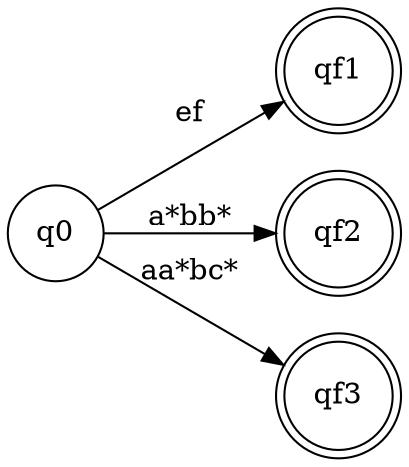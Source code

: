 digraph Comp_HW1_regex {
	rankdir=LR;
	initialstate=q0;
	node [shape = doublecircle]; qf1 qf2 qf3;
	node [shape = circle];
	q0 -> qf1 [ label = "ef" ; regex = true ];
	q0 -> qf2 [ label = "a*bb*" ; regex = true ];
	q0 -> qf3 [ label = "aa*bc*" ; regex = true ];
}
